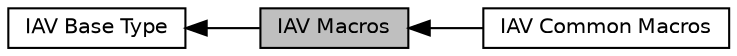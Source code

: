 digraph "IAV Macros"
{
  bgcolor="transparent";
  edge [fontname="Helvetica",fontsize="10",labelfontname="Helvetica",labelfontsize="10"];
  node [fontname="Helvetica",fontsize="10",shape=box];
  rankdir=LR;
  Node2 [label="IAV Base Type",height=0.2,width=0.4,color="black",URL="$df/d9a/group__iav-basetype.html",tooltip="IAV API Base Type, in file basetypes.h."];
  Node1 [label="IAV Macros",height=0.2,width=0.4,color="black", fillcolor="grey75", style="filled", fontcolor="black",tooltip=" "];
  Node3 [label="IAV Common Macros",height=0.2,width=0.4,color="black",URL="$dd/ded/group__iav-define-common.html",tooltip="Common IAV Macros."];
  Node2->Node1 [shape=plaintext, dir="back", style="solid"];
  Node1->Node3 [shape=plaintext, dir="back", style="solid"];
}
